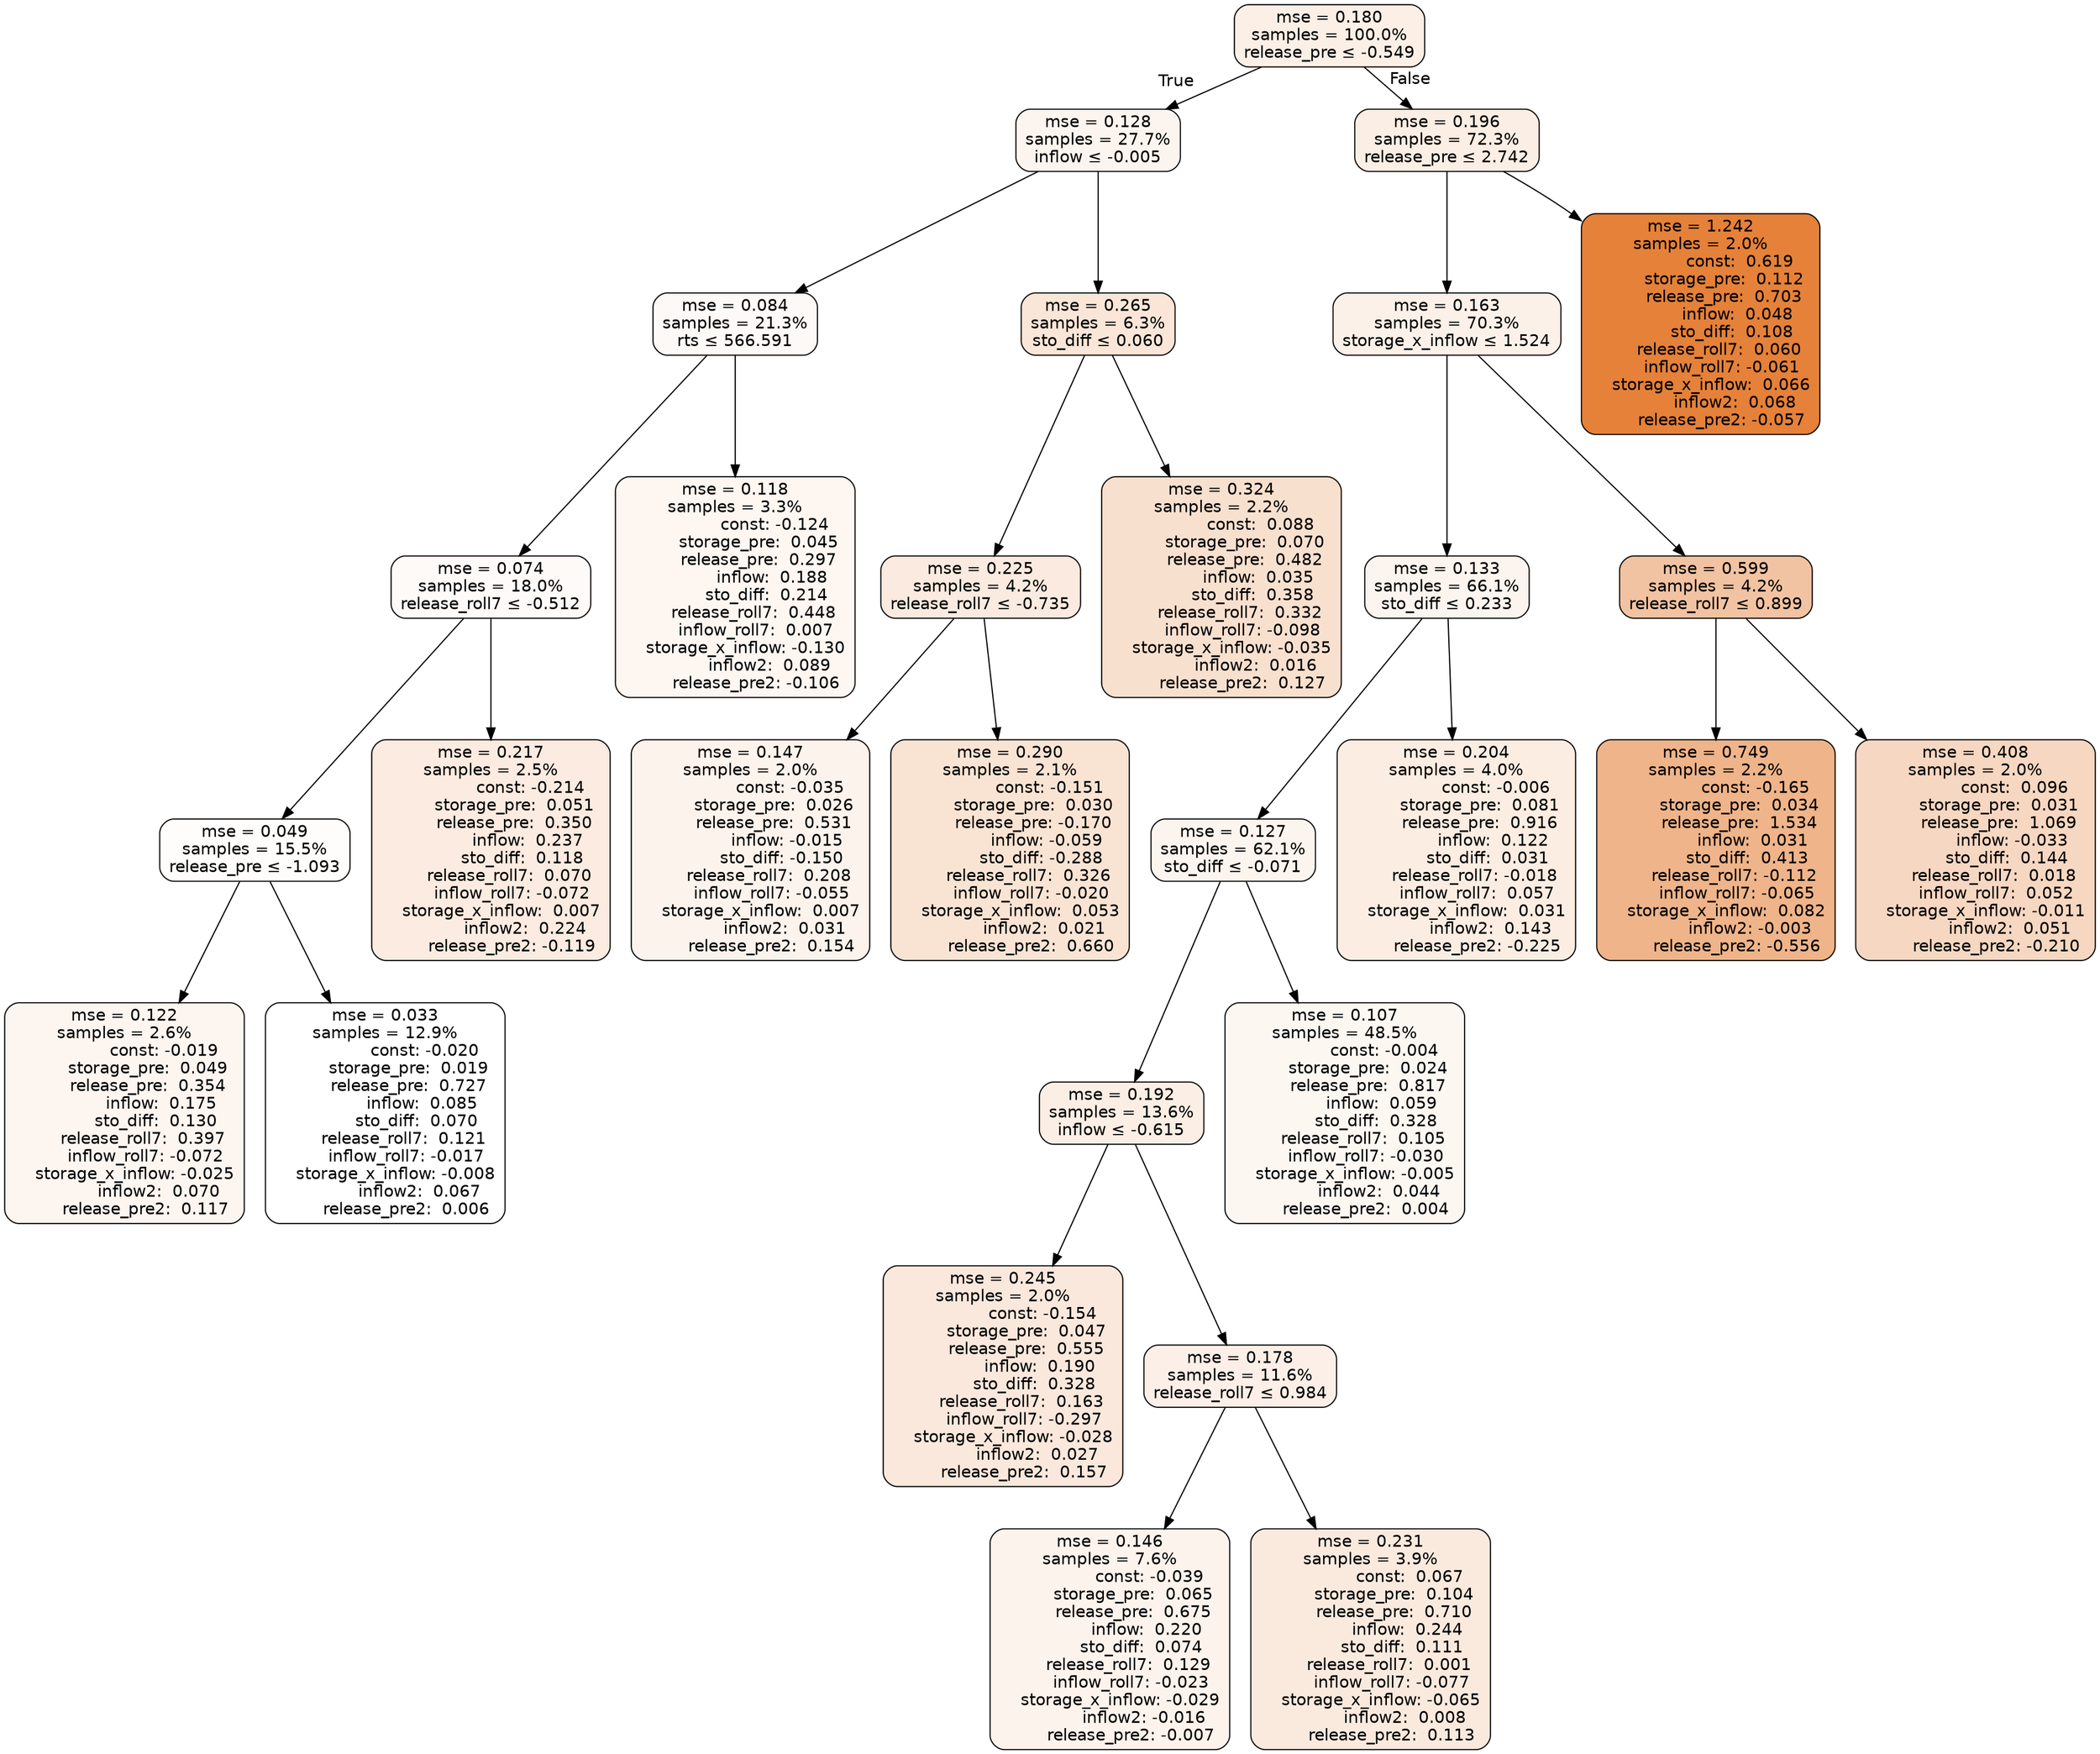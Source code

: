 digraph tree {
bgcolor="transparent"
node [shape=rectangle, style="filled, rounded", color="black", fontname=helvetica] ;
edge [fontname=helvetica] ;
	"0" [label="mse = 0.180
samples = 100.0%
release_pre &le; -0.549", fillcolor="#fbefe6"]
	"1" [label="mse = 0.128
samples = 27.7%
inflow &le; -0.005", fillcolor="#fcf5ef"]
	"2" [label="mse = 0.084
samples = 21.3%
rts &le; 566.591", fillcolor="#fdf9f6"]
	"3" [label="mse = 0.074
samples = 18.0%
release_roll7 &le; -0.512", fillcolor="#fefaf8"]
	"4" [label="mse = 0.049
samples = 15.5%
release_pre &le; -1.093", fillcolor="#fefdfc"]
	"5" [label="mse = 0.122
samples = 2.6%
               const: -0.019
         storage_pre:  0.049
         release_pre:  0.354
              inflow:  0.175
            sto_diff:  0.130
       release_roll7:  0.397
        inflow_roll7: -0.072
    storage_x_inflow: -0.025
             inflow2:  0.070
        release_pre2:  0.117", fillcolor="#fdf5f0"]
	"6" [label="mse = 0.033
samples = 12.9%
               const: -0.020
         storage_pre:  0.019
         release_pre:  0.727
              inflow:  0.085
            sto_diff:  0.070
       release_roll7:  0.121
        inflow_roll7: -0.017
    storage_x_inflow: -0.008
             inflow2:  0.067
        release_pre2:  0.006", fillcolor="#ffffff"]
	"7" [label="mse = 0.217
samples = 2.5%
               const: -0.214
         storage_pre:  0.051
         release_pre:  0.350
              inflow:  0.237
            sto_diff:  0.118
       release_roll7:  0.070
        inflow_roll7: -0.072
    storage_x_inflow:  0.007
             inflow2:  0.224
        release_pre2: -0.119", fillcolor="#fbebe0"]
	"8" [label="mse = 0.118
samples = 3.3%
               const: -0.124
         storage_pre:  0.045
         release_pre:  0.297
              inflow:  0.188
            sto_diff:  0.214
       release_roll7:  0.448
        inflow_roll7:  0.007
    storage_x_inflow: -0.130
             inflow2:  0.089
        release_pre2: -0.106", fillcolor="#fdf6f1"]
	"9" [label="mse = 0.265
samples = 6.3%
sto_diff &le; 0.060", fillcolor="#f9e6d8"]
	"10" [label="mse = 0.225
samples = 4.2%
release_roll7 &le; -0.735", fillcolor="#faeadf"]
	"11" [label="mse = 0.147
samples = 2.0%
               const: -0.035
         storage_pre:  0.026
         release_pre:  0.531
              inflow: -0.015
            sto_diff: -0.150
       release_roll7:  0.208
        inflow_roll7: -0.055
    storage_x_inflow:  0.007
             inflow2:  0.031
        release_pre2:  0.154", fillcolor="#fcf3ec"]
	"12" [label="mse = 0.290
samples = 2.1%
               const: -0.151
         storage_pre:  0.030
         release_pre: -0.170
              inflow: -0.059
            sto_diff: -0.288
       release_roll7:  0.326
        inflow_roll7: -0.020
    storage_x_inflow:  0.053
             inflow2:  0.021
        release_pre2:  0.660", fillcolor="#f9e4d4"]
	"13" [label="mse = 0.324
samples = 2.2%
               const:  0.088
         storage_pre:  0.070
         release_pre:  0.482
              inflow:  0.035
            sto_diff:  0.358
       release_roll7:  0.332
        inflow_roll7: -0.098
    storage_x_inflow: -0.035
             inflow2:  0.016
        release_pre2:  0.127", fillcolor="#f8e0cf"]
	"14" [label="mse = 0.196
samples = 72.3%
release_pre &le; 2.742", fillcolor="#fbeee4"]
	"15" [label="mse = 0.163
samples = 70.3%
storage_x_inflow &le; 1.524", fillcolor="#fcf1e9"]
	"16" [label="mse = 0.133
samples = 66.1%
sto_diff &le; 0.233", fillcolor="#fcf4ee"]
	"17" [label="mse = 0.127
samples = 62.1%
sto_diff &le; -0.071", fillcolor="#fcf5ef"]
	"18" [label="mse = 0.192
samples = 13.6%
inflow &le; -0.615", fillcolor="#fbeee4"]
	"19" [label="mse = 0.245
samples = 2.0%
               const: -0.154
         storage_pre:  0.047
         release_pre:  0.555
              inflow:  0.190
            sto_diff:  0.328
       release_roll7:  0.163
        inflow_roll7: -0.297
    storage_x_inflow: -0.028
             inflow2:  0.027
        release_pre2:  0.157", fillcolor="#fae8dc"]
	"20" [label="mse = 0.178
samples = 11.6%
release_roll7 &le; 0.984", fillcolor="#fbefe7"]
	"21" [label="mse = 0.146
samples = 7.6%
               const: -0.039
         storage_pre:  0.065
         release_pre:  0.675
              inflow:  0.220
            sto_diff:  0.074
       release_roll7:  0.129
        inflow_roll7: -0.023
    storage_x_inflow: -0.029
             inflow2: -0.016
        release_pre2: -0.007", fillcolor="#fcf3ec"]
	"22" [label="mse = 0.231
samples = 3.9%
               const:  0.067
         storage_pre:  0.104
         release_pre:  0.710
              inflow:  0.244
            sto_diff:  0.111
       release_roll7:  0.001
        inflow_roll7: -0.077
    storage_x_inflow: -0.065
             inflow2:  0.008
        release_pre2:  0.113", fillcolor="#faeade"]
	"23" [label="mse = 0.107
samples = 48.5%
               const: -0.004
         storage_pre:  0.024
         release_pre:  0.817
              inflow:  0.059
            sto_diff:  0.328
       release_roll7:  0.105
        inflow_roll7: -0.030
    storage_x_inflow: -0.005
             inflow2:  0.044
        release_pre2:  0.004", fillcolor="#fdf7f2"]
	"24" [label="mse = 0.204
samples = 4.0%
               const: -0.006
         storage_pre:  0.081
         release_pre:  0.916
              inflow:  0.122
            sto_diff:  0.031
       release_roll7: -0.018
        inflow_roll7:  0.057
    storage_x_inflow:  0.031
             inflow2:  0.143
        release_pre2: -0.225", fillcolor="#fbede2"]
	"25" [label="mse = 0.599
samples = 4.2%
release_roll7 &le; 0.899", fillcolor="#f2c3a2"]
	"26" [label="mse = 0.749
samples = 2.2%
               const: -0.165
         storage_pre:  0.034
         release_pre:  1.534
              inflow:  0.031
            sto_diff:  0.413
       release_roll7: -0.112
        inflow_roll7: -0.065
    storage_x_inflow:  0.082
             inflow2: -0.003
        release_pre2: -0.556", fillcolor="#efb489"]
	"27" [label="mse = 0.408
samples = 2.0%
               const:  0.096
         storage_pre:  0.031
         release_pre:  1.069
              inflow: -0.033
            sto_diff:  0.144
       release_roll7:  0.018
        inflow_roll7:  0.052
    storage_x_inflow: -0.011
             inflow2:  0.051
        release_pre2: -0.210", fillcolor="#f6d7c1"]
	"28" [label="mse = 1.242
samples = 2.0%
               const:  0.619
         storage_pre:  0.112
         release_pre:  0.703
              inflow:  0.048
            sto_diff:  0.108
       release_roll7:  0.060
        inflow_roll7: -0.061
    storage_x_inflow:  0.066
             inflow2:  0.068
        release_pre2: -0.057", fillcolor="#e58139"]

	"0" -> "1" [labeldistance=2.5, labelangle=45, headlabel="True"]
	"1" -> "2"
	"2" -> "3"
	"3" -> "4"
	"4" -> "5"
	"4" -> "6"
	"3" -> "7"
	"2" -> "8"
	"1" -> "9"
	"9" -> "10"
	"10" -> "11"
	"10" -> "12"
	"9" -> "13"
	"0" -> "14" [labeldistance=2.5, labelangle=-45, headlabel="False"]
	"14" -> "15"
	"15" -> "16"
	"16" -> "17"
	"17" -> "18"
	"18" -> "19"
	"18" -> "20"
	"20" -> "21"
	"20" -> "22"
	"17" -> "23"
	"16" -> "24"
	"15" -> "25"
	"25" -> "26"
	"25" -> "27"
	"14" -> "28"
}
